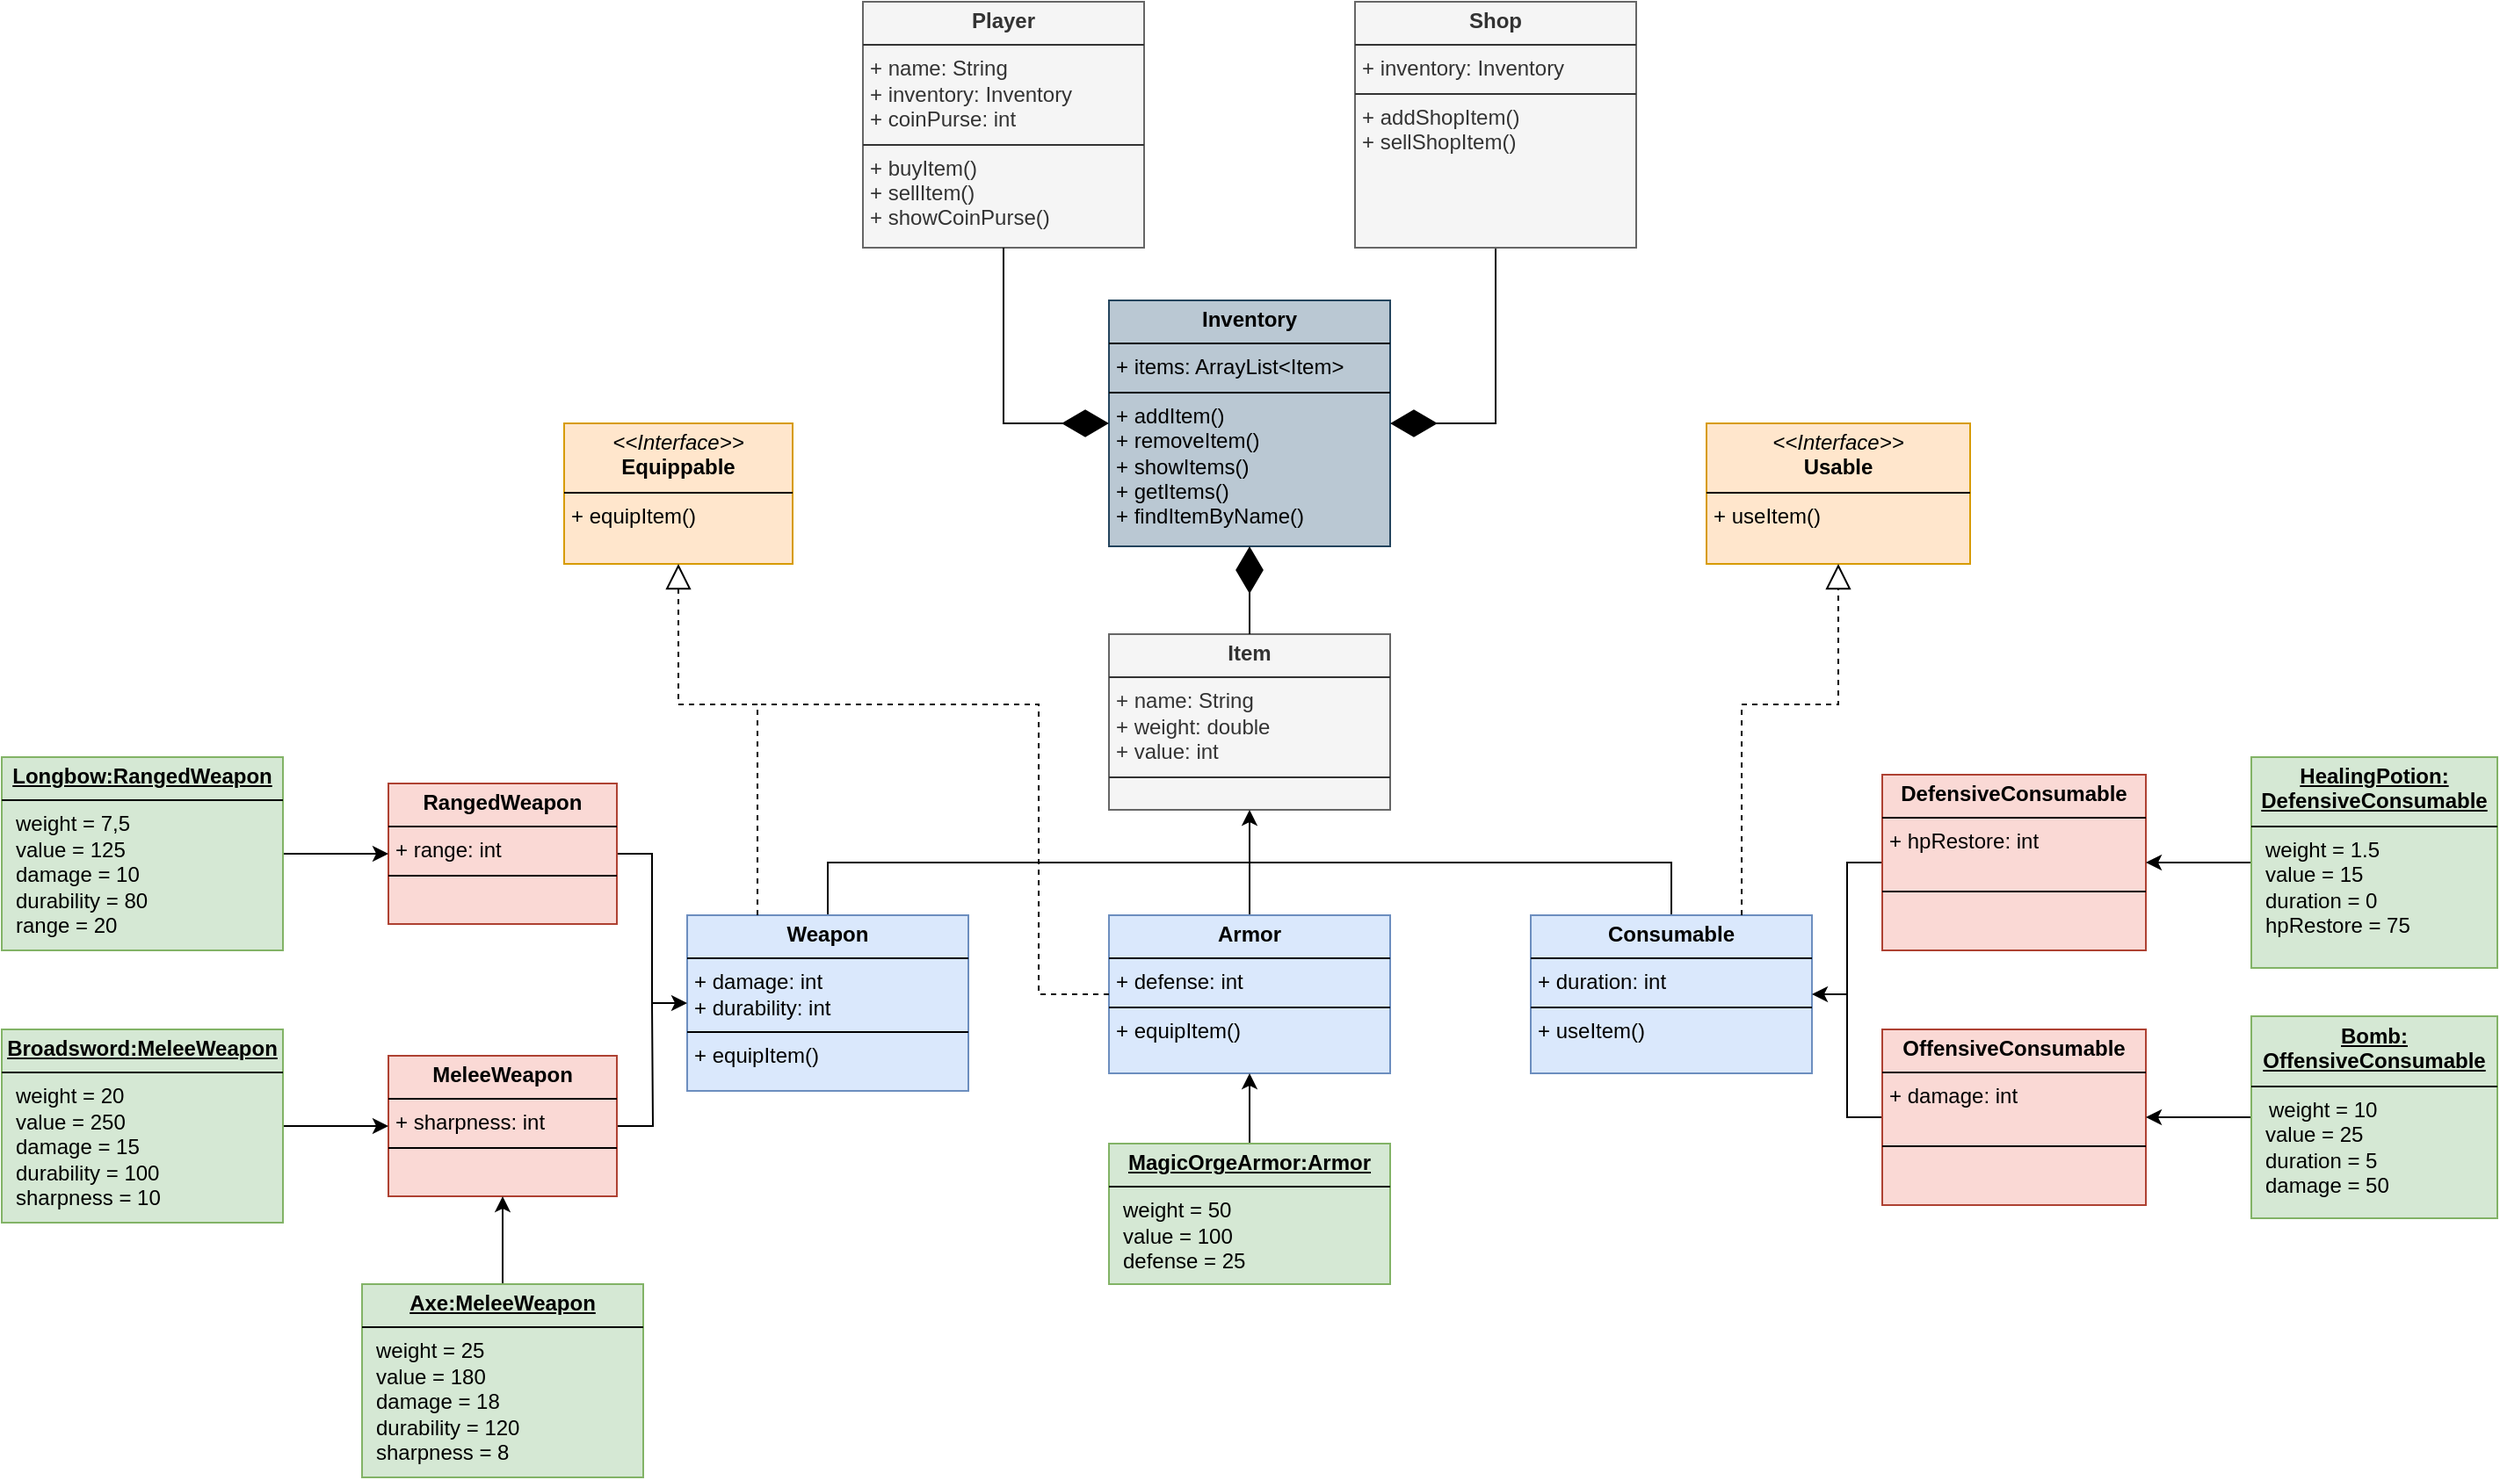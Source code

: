 <mxfile version="24.7.17">
  <diagram name="Sida-1" id="nGjRO231AtSrhJdTdUte">
    <mxGraphModel dx="1985" dy="4330" grid="1" gridSize="10" guides="1" tooltips="1" connect="1" arrows="1" fold="1" page="1" pageScale="1" pageWidth="2339" pageHeight="3300" math="0" shadow="0">
      <root>
        <mxCell id="0" />
        <mxCell id="1" parent="0" />
        <mxCell id="09K2i0G4xFylDFiWso_4-1" value="&lt;p style=&quot;margin:0px;margin-top:4px;text-align:center;&quot;&gt;&lt;b&gt;Inventory&lt;/b&gt;&lt;/p&gt;&lt;hr size=&quot;1&quot; style=&quot;border-style:solid;&quot;&gt;&lt;p style=&quot;margin:0px;margin-left:4px;&quot;&gt;+ items: ArrayList&amp;lt;Item&amp;gt;&lt;/p&gt;&lt;hr size=&quot;1&quot; style=&quot;border-style:solid;&quot;&gt;&lt;p style=&quot;margin:0px;margin-left:4px;&quot;&gt;+ addItem()&lt;/p&gt;&lt;p style=&quot;margin:0px;margin-left:4px;&quot;&gt;+ removeItem()&lt;/p&gt;&lt;p style=&quot;margin:0px;margin-left:4px;&quot;&gt;+ showItems()&lt;/p&gt;&lt;p style=&quot;margin:0px;margin-left:4px;&quot;&gt;+ getItems()&lt;/p&gt;&lt;p style=&quot;margin:0px;margin-left:4px;&quot;&gt;+ findItemByName()&lt;/p&gt;&lt;p style=&quot;margin:0px;margin-left:4px;&quot;&gt;&lt;br&gt;&lt;/p&gt;" style="verticalAlign=top;align=left;overflow=fill;html=1;whiteSpace=wrap;fillColor=#bac8d3;strokeColor=#23445d;" parent="1" vertex="1">
          <mxGeometry x="960" y="-70" width="160" height="140" as="geometry" />
        </mxCell>
        <mxCell id="09K2i0G4xFylDFiWso_4-2" value="&lt;p style=&quot;margin:0px;margin-top:4px;text-align:center;&quot;&gt;&lt;b&gt;Item&lt;/b&gt;&lt;/p&gt;&lt;hr size=&quot;1&quot; style=&quot;border-style:solid;&quot;&gt;&lt;p style=&quot;margin:0px;margin-left:4px;&quot;&gt;+ name: String&lt;/p&gt;&lt;p style=&quot;margin:0px;margin-left:4px;&quot;&gt;+ weight: double&lt;/p&gt;&lt;p style=&quot;margin:0px;margin-left:4px;&quot;&gt;+ value: int&lt;br&gt;&lt;/p&gt;&lt;hr size=&quot;1&quot; style=&quot;border-style:solid;&quot;&gt;&lt;p style=&quot;margin:0px;margin-left:4px;&quot;&gt;&lt;br&gt;&lt;/p&gt;" style="verticalAlign=top;align=left;overflow=fill;html=1;whiteSpace=wrap;fillColor=#f5f5f5;fontColor=#333333;strokeColor=#666666;" parent="1" vertex="1">
          <mxGeometry x="960" y="120" width="160" height="100" as="geometry" />
        </mxCell>
        <mxCell id="09K2i0G4xFylDFiWso_4-6" style="edgeStyle=orthogonalEdgeStyle;rounded=0;orthogonalLoop=1;jettySize=auto;html=1;entryX=0.5;entryY=1;entryDx=0;entryDy=0;" parent="1" source="09K2i0G4xFylDFiWso_4-3" target="09K2i0G4xFylDFiWso_4-2" edge="1">
          <mxGeometry relative="1" as="geometry" />
        </mxCell>
        <mxCell id="09K2i0G4xFylDFiWso_4-3" value="&lt;p style=&quot;margin:0px;margin-top:4px;text-align:center;&quot;&gt;&lt;b&gt;Armor&lt;/b&gt;&lt;/p&gt;&lt;hr size=&quot;1&quot; style=&quot;border-style:solid;&quot;&gt;&lt;p style=&quot;margin:0px;margin-left:4px;&quot;&gt;+ defense: int&lt;/p&gt;&lt;hr size=&quot;1&quot; style=&quot;border-style:solid;&quot;&gt;&lt;p style=&quot;margin:0px;margin-left:4px;&quot;&gt;+ equipItem()&lt;/p&gt;&lt;p style=&quot;margin:0px;margin-left:4px;&quot;&gt;&lt;/p&gt;" style="verticalAlign=top;align=left;overflow=fill;html=1;whiteSpace=wrap;fillColor=#dae8fc;strokeColor=#6c8ebf;" parent="1" vertex="1">
          <mxGeometry x="960" y="280" width="160" height="90" as="geometry" />
        </mxCell>
        <mxCell id="09K2i0G4xFylDFiWso_4-8" style="edgeStyle=orthogonalEdgeStyle;rounded=0;orthogonalLoop=1;jettySize=auto;html=1;endArrow=none;endFill=0;" parent="1" source="09K2i0G4xFylDFiWso_4-4" edge="1">
          <mxGeometry relative="1" as="geometry">
            <mxPoint x="1040" y="250" as="targetPoint" />
            <Array as="points">
              <mxPoint x="800" y="250" />
            </Array>
          </mxGeometry>
        </mxCell>
        <mxCell id="09K2i0G4xFylDFiWso_4-4" value="&lt;p style=&quot;margin:0px;margin-top:4px;text-align:center;&quot;&gt;&lt;b&gt;Weapon&lt;/b&gt;&lt;br&gt;&lt;/p&gt;&lt;hr size=&quot;1&quot; style=&quot;border-style:solid;&quot;&gt;&lt;p style=&quot;margin:0px;margin-left:4px;&quot;&gt;+ damage: int&lt;br&gt;&lt;/p&gt;&lt;p style=&quot;margin:0px;margin-left:4px;&quot;&gt;+ durability: int&lt;/p&gt;&lt;hr size=&quot;1&quot; style=&quot;border-style:solid;&quot;&gt;&lt;p style=&quot;margin:0px;margin-left:4px;&quot;&gt;+ equipItem()&lt;/p&gt;&lt;p style=&quot;margin:0px;margin-left:4px;&quot;&gt;&lt;/p&gt;" style="verticalAlign=top;align=left;overflow=fill;html=1;whiteSpace=wrap;fillColor=#dae8fc;strokeColor=#6c8ebf;" parent="1" vertex="1">
          <mxGeometry x="720" y="280" width="160" height="100" as="geometry" />
        </mxCell>
        <mxCell id="09K2i0G4xFylDFiWso_4-11" style="edgeStyle=orthogonalEdgeStyle;rounded=0;orthogonalLoop=1;jettySize=auto;html=1;endArrow=none;endFill=0;" parent="1" source="09K2i0G4xFylDFiWso_4-5" edge="1">
          <mxGeometry relative="1" as="geometry">
            <mxPoint x="1040" y="250" as="targetPoint" />
            <Array as="points">
              <mxPoint x="1280" y="250" />
            </Array>
          </mxGeometry>
        </mxCell>
        <mxCell id="09K2i0G4xFylDFiWso_4-5" value="&lt;p style=&quot;margin:0px;margin-top:4px;text-align:center;&quot;&gt;&lt;b&gt;Consumable&lt;/b&gt;&lt;/p&gt;&lt;hr size=&quot;1&quot; style=&quot;border-style:solid;&quot;&gt;&lt;p style=&quot;margin:0px;margin-left:4px;&quot;&gt;&lt;span style=&quot;background-color: initial;&quot;&gt;+ duration: int&lt;/span&gt;&lt;/p&gt;&lt;hr size=&quot;1&quot; style=&quot;border-style:solid;&quot;&gt;&lt;p style=&quot;margin:0px;margin-left:4px;&quot;&gt;+ useItem()&lt;/p&gt;" style="verticalAlign=top;align=left;overflow=fill;html=1;whiteSpace=wrap;fillColor=#dae8fc;strokeColor=#6c8ebf;" parent="1" vertex="1">
          <mxGeometry x="1200" y="280" width="160" height="90" as="geometry" />
        </mxCell>
        <mxCell id="09K2i0G4xFylDFiWso_4-12" value="" style="endArrow=diamondThin;endFill=1;endSize=24;html=1;rounded=0;exitX=0.5;exitY=0;exitDx=0;exitDy=0;entryX=0.5;entryY=1;entryDx=0;entryDy=0;" parent="1" source="09K2i0G4xFylDFiWso_4-2" target="09K2i0G4xFylDFiWso_4-1" edge="1">
          <mxGeometry width="160" relative="1" as="geometry">
            <mxPoint x="930" y="180" as="sourcePoint" />
            <mxPoint x="1090" y="180" as="targetPoint" />
          </mxGeometry>
        </mxCell>
        <mxCell id="09K2i0G4xFylDFiWso_4-22" style="edgeStyle=orthogonalEdgeStyle;rounded=0;orthogonalLoop=1;jettySize=auto;html=1;endArrow=none;endFill=0;" parent="1" source="09K2i0G4xFylDFiWso_4-13" edge="1">
          <mxGeometry relative="1" as="geometry">
            <mxPoint x="1380" y="320" as="targetPoint" />
          </mxGeometry>
        </mxCell>
        <mxCell id="09K2i0G4xFylDFiWso_4-13" value="&lt;p style=&quot;margin:0px;margin-top:4px;text-align:center;&quot;&gt;&lt;b&gt;OffensiveConsumable&lt;/b&gt;&lt;br&gt;&lt;/p&gt;&lt;hr size=&quot;1&quot; style=&quot;border-style:solid;&quot;&gt;&lt;p style=&quot;margin:0px;margin-left:4px;&quot;&gt;+ damage: int&lt;/p&gt;&lt;p style=&quot;margin:0px;margin-left:4px;&quot;&gt;&lt;br&gt;&lt;/p&gt;&lt;hr size=&quot;1&quot; style=&quot;border-style:solid;&quot;&gt;&lt;p style=&quot;margin:0px;margin-left:4px;&quot;&gt;&lt;br&gt;&lt;/p&gt;" style="verticalAlign=top;align=left;overflow=fill;html=1;whiteSpace=wrap;fillColor=#fad9d5;strokeColor=#ae4132;" parent="1" vertex="1">
          <mxGeometry x="1400" y="345" width="150" height="100" as="geometry" />
        </mxCell>
        <mxCell id="09K2i0G4xFylDFiWso_4-21" style="edgeStyle=orthogonalEdgeStyle;rounded=0;orthogonalLoop=1;jettySize=auto;html=1;entryX=1;entryY=0.5;entryDx=0;entryDy=0;" parent="1" source="09K2i0G4xFylDFiWso_4-14" target="09K2i0G4xFylDFiWso_4-5" edge="1">
          <mxGeometry relative="1" as="geometry" />
        </mxCell>
        <mxCell id="09K2i0G4xFylDFiWso_4-14" value="&lt;p style=&quot;margin:0px;margin-top:4px;text-align:center;&quot;&gt;&lt;b&gt;DefensiveConsumable&lt;/b&gt;&lt;/p&gt;&lt;hr size=&quot;1&quot; style=&quot;border-style:solid;&quot;&gt;&lt;p style=&quot;margin:0px;margin-left:4px;&quot;&gt;+ hpRestore: int&lt;/p&gt;&lt;p style=&quot;margin:0px;margin-left:4px;&quot;&gt;&lt;br&gt;&lt;/p&gt;&lt;hr size=&quot;1&quot; style=&quot;border-style:solid;&quot;&gt;&lt;p style=&quot;margin:0px;margin-left:4px;&quot;&gt;&lt;br&gt;&lt;/p&gt;" style="verticalAlign=top;align=left;overflow=fill;html=1;whiteSpace=wrap;fillColor=#fad9d5;strokeColor=#ae4132;" parent="1" vertex="1">
          <mxGeometry x="1400" y="200" width="150" height="100" as="geometry" />
        </mxCell>
        <mxCell id="09K2i0G4xFylDFiWso_4-19" style="edgeStyle=orthogonalEdgeStyle;rounded=0;orthogonalLoop=1;jettySize=auto;html=1;entryX=0;entryY=0.5;entryDx=0;entryDy=0;" parent="1" source="09K2i0G4xFylDFiWso_4-15" target="09K2i0G4xFylDFiWso_4-4" edge="1">
          <mxGeometry relative="1" as="geometry" />
        </mxCell>
        <mxCell id="09K2i0G4xFylDFiWso_4-15" value="&lt;p style=&quot;margin:0px;margin-top:4px;text-align:center;&quot;&gt;&lt;b&gt;RangedWeapon&lt;/b&gt;&lt;br&gt;&lt;/p&gt;&lt;hr size=&quot;1&quot; style=&quot;border-style:solid;&quot;&gt;&lt;p style=&quot;margin:0px;margin-left:4px;&quot;&gt;+ range: int&lt;/p&gt;&lt;hr size=&quot;1&quot; style=&quot;border-style:solid;&quot;&gt;&lt;p style=&quot;margin:0px;margin-left:4px;&quot;&gt;&lt;/p&gt;&lt;p style=&quot;margin:0px;margin-left:4px;&quot;&gt;&lt;/p&gt;" style="verticalAlign=top;align=left;overflow=fill;html=1;whiteSpace=wrap;fillColor=#fad9d5;strokeColor=#ae4132;" parent="1" vertex="1">
          <mxGeometry x="550" y="205" width="130" height="80" as="geometry" />
        </mxCell>
        <mxCell id="09K2i0G4xFylDFiWso_4-20" style="edgeStyle=orthogonalEdgeStyle;rounded=0;orthogonalLoop=1;jettySize=auto;html=1;endArrow=none;endFill=0;" parent="1" source="09K2i0G4xFylDFiWso_4-16" edge="1">
          <mxGeometry relative="1" as="geometry">
            <mxPoint x="700.0" y="330" as="targetPoint" />
          </mxGeometry>
        </mxCell>
        <mxCell id="09K2i0G4xFylDFiWso_4-16" value="&lt;p style=&quot;margin:0px;margin-top:4px;text-align:center;&quot;&gt;&lt;b&gt;MeleeWeapon&lt;/b&gt;&lt;br&gt;&lt;/p&gt;&lt;hr size=&quot;1&quot; style=&quot;border-style:solid;&quot;&gt;&lt;p style=&quot;margin:0px;margin-left:4px;&quot;&gt;+ sharpness: int&lt;/p&gt;&lt;hr size=&quot;1&quot; style=&quot;border-style:solid;&quot;&gt;&lt;p style=&quot;margin:0px;margin-left:4px;&quot;&gt;&lt;/p&gt;&lt;p style=&quot;margin:0px;margin-left:4px;&quot;&gt;&lt;/p&gt;" style="verticalAlign=top;align=left;overflow=fill;html=1;whiteSpace=wrap;fillColor=#fad9d5;strokeColor=#ae4132;" parent="1" vertex="1">
          <mxGeometry x="550" y="360" width="130" height="80" as="geometry" />
        </mxCell>
        <mxCell id="09K2i0G4xFylDFiWso_4-17" value="&lt;p style=&quot;margin:0px;margin-top:4px;text-align:center;&quot;&gt;&lt;i&gt;&amp;lt;&amp;lt;Interface&amp;gt;&amp;gt;&lt;/i&gt;&lt;br&gt;&lt;b&gt;Equippable&lt;/b&gt;&lt;/p&gt;&lt;hr size=&quot;1&quot; style=&quot;border-style:solid;&quot;&gt;&lt;p style=&quot;margin:0px;margin-left:4px;&quot;&gt;+ equipItem()&lt;/p&gt;" style="verticalAlign=top;align=left;overflow=fill;html=1;whiteSpace=wrap;fillColor=#ffe6cc;strokeColor=#d79b00;" parent="1" vertex="1">
          <mxGeometry x="650" width="130" height="80" as="geometry" />
        </mxCell>
        <mxCell id="09K2i0G4xFylDFiWso_4-18" value="&lt;p style=&quot;margin:0px;margin-top:4px;text-align:center;&quot;&gt;&lt;i&gt;&amp;lt;&amp;lt;Interface&amp;gt;&amp;gt;&lt;/i&gt;&lt;br&gt;&lt;b&gt;Usable&lt;/b&gt;&lt;/p&gt;&lt;hr size=&quot;1&quot; style=&quot;border-style:solid;&quot;&gt;&lt;p style=&quot;margin:0px;margin-left:4px;&quot;&gt;+ useItem()&lt;/p&gt;" style="verticalAlign=top;align=left;overflow=fill;html=1;whiteSpace=wrap;fillColor=#ffe6cc;strokeColor=#d79b00;" parent="1" vertex="1">
          <mxGeometry x="1300" width="150" height="80" as="geometry" />
        </mxCell>
        <mxCell id="09K2i0G4xFylDFiWso_4-23" value="" style="endArrow=block;dashed=1;endFill=0;endSize=12;html=1;rounded=0;entryX=0.5;entryY=1;entryDx=0;entryDy=0;exitX=0.75;exitY=0;exitDx=0;exitDy=0;" parent="1" source="09K2i0G4xFylDFiWso_4-5" target="09K2i0G4xFylDFiWso_4-18" edge="1">
          <mxGeometry width="160" relative="1" as="geometry">
            <mxPoint x="1010" y="320" as="sourcePoint" />
            <mxPoint x="1170" y="320" as="targetPoint" />
            <Array as="points">
              <mxPoint x="1320" y="160" />
              <mxPoint x="1375" y="160" />
            </Array>
          </mxGeometry>
        </mxCell>
        <mxCell id="09K2i0G4xFylDFiWso_4-25" value="" style="endArrow=block;dashed=1;endFill=0;endSize=12;html=1;rounded=0;exitX=0.25;exitY=0;exitDx=0;exitDy=0;entryX=0.5;entryY=1;entryDx=0;entryDy=0;" parent="1" source="09K2i0G4xFylDFiWso_4-4" target="09K2i0G4xFylDFiWso_4-17" edge="1">
          <mxGeometry width="160" relative="1" as="geometry">
            <mxPoint x="940" y="170" as="sourcePoint" />
            <mxPoint x="760" y="150" as="targetPoint" />
            <Array as="points">
              <mxPoint x="760" y="160" />
              <mxPoint x="715" y="160" />
            </Array>
          </mxGeometry>
        </mxCell>
        <mxCell id="09K2i0G4xFylDFiWso_4-26" value="" style="endArrow=none;dashed=1;endFill=0;endSize=12;html=1;rounded=0;exitX=0;exitY=0.5;exitDx=0;exitDy=0;" parent="1" source="09K2i0G4xFylDFiWso_4-3" edge="1">
          <mxGeometry width="160" relative="1" as="geometry">
            <mxPoint x="940" y="170" as="sourcePoint" />
            <mxPoint x="760" y="160" as="targetPoint" />
            <Array as="points">
              <mxPoint x="920" y="325" />
              <mxPoint x="920" y="160" />
              <mxPoint x="760" y="160" />
            </Array>
          </mxGeometry>
        </mxCell>
        <mxCell id="09K2i0G4xFylDFiWso_4-33" style="edgeStyle=orthogonalEdgeStyle;rounded=0;orthogonalLoop=1;jettySize=auto;html=1;exitX=1;exitY=0.5;exitDx=0;exitDy=0;" parent="1" source="09K2i0G4xFylDFiWso_4-27" target="09K2i0G4xFylDFiWso_4-15" edge="1">
          <mxGeometry relative="1" as="geometry" />
        </mxCell>
        <mxCell id="09K2i0G4xFylDFiWso_4-27" value="&lt;p style=&quot;margin:0px;margin-top:4px;text-align:center;text-decoration:underline;&quot;&gt;&lt;b&gt;Longbow:RangedWeapon&lt;/b&gt;&lt;/p&gt;&lt;hr size=&quot;1&quot; style=&quot;border-style:solid;&quot;&gt;&lt;p style=&quot;margin: 0px 0px 0px 8px;&quot;&gt;weight = 7,5&lt;/p&gt;&lt;p style=&quot;margin: 0px 0px 0px 8px;&quot;&gt;value = 125&lt;/p&gt;&lt;p style=&quot;margin: 0px 0px 0px 8px;&quot;&gt;damage = 10&lt;/p&gt;&lt;p style=&quot;margin: 0px 0px 0px 8px;&quot;&gt;durability = 80&lt;/p&gt;&lt;p style=&quot;margin: 0px 0px 0px 8px;&quot;&gt;range = 20&lt;/p&gt;" style="verticalAlign=top;align=left;overflow=fill;html=1;whiteSpace=wrap;fillColor=#d5e8d4;strokeColor=#82b366;" parent="1" vertex="1">
          <mxGeometry x="330" y="190" width="160" height="110" as="geometry" />
        </mxCell>
        <mxCell id="09K2i0G4xFylDFiWso_4-34" style="edgeStyle=orthogonalEdgeStyle;rounded=0;orthogonalLoop=1;jettySize=auto;html=1;entryX=0;entryY=0.5;entryDx=0;entryDy=0;" parent="1" source="09K2i0G4xFylDFiWso_4-28" target="09K2i0G4xFylDFiWso_4-16" edge="1">
          <mxGeometry relative="1" as="geometry" />
        </mxCell>
        <mxCell id="09K2i0G4xFylDFiWso_4-28" value="&lt;p style=&quot;margin:0px;margin-top:4px;text-align:center;text-decoration:underline;&quot;&gt;&lt;b&gt;Broadsword:MeleeWeapon&lt;/b&gt;&lt;/p&gt;&lt;hr size=&quot;1&quot; style=&quot;border-style:solid;&quot;&gt;&lt;p style=&quot;margin:0px;margin-left:8px;&quot;&gt;weight = 20&lt;/p&gt;&lt;p style=&quot;margin:0px;margin-left:8px;&quot;&gt;value = 250&lt;/p&gt;&lt;p style=&quot;margin:0px;margin-left:8px;&quot;&gt;damage = 15&lt;/p&gt;&lt;p style=&quot;margin:0px;margin-left:8px;&quot;&gt;durability = 100&lt;/p&gt;&lt;p style=&quot;margin:0px;margin-left:8px;&quot;&gt;sharpness = 10&lt;/p&gt;" style="verticalAlign=top;align=left;overflow=fill;html=1;whiteSpace=wrap;fillColor=#d5e8d4;strokeColor=#82b366;" parent="1" vertex="1">
          <mxGeometry x="330" y="345" width="160" height="110" as="geometry" />
        </mxCell>
        <mxCell id="09K2i0G4xFylDFiWso_4-36" style="edgeStyle=orthogonalEdgeStyle;rounded=0;orthogonalLoop=1;jettySize=auto;html=1;entryX=0.5;entryY=1;entryDx=0;entryDy=0;" parent="1" source="09K2i0G4xFylDFiWso_4-30" target="09K2i0G4xFylDFiWso_4-3" edge="1">
          <mxGeometry relative="1" as="geometry" />
        </mxCell>
        <mxCell id="09K2i0G4xFylDFiWso_4-30" value="&lt;p style=&quot;margin:0px;margin-top:4px;text-align:center;text-decoration:underline;&quot;&gt;&lt;b&gt;MagicOrgeArmor:Armor&lt;/b&gt;&lt;/p&gt;&lt;hr size=&quot;1&quot; style=&quot;border-style:solid;&quot;&gt;&lt;p style=&quot;margin:0px;margin-left:8px;&quot;&gt;weight = 50&lt;/p&gt;&lt;p style=&quot;margin:0px;margin-left:8px;&quot;&gt;value = 100&lt;/p&gt;&lt;p style=&quot;margin:0px;margin-left:8px;&quot;&gt;defense = 25&lt;/p&gt;" style="verticalAlign=top;align=left;overflow=fill;html=1;whiteSpace=wrap;fillColor=#d5e8d4;strokeColor=#82b366;" parent="1" vertex="1">
          <mxGeometry x="960" y="410" width="160" height="80" as="geometry" />
        </mxCell>
        <mxCell id="09K2i0G4xFylDFiWso_4-37" style="edgeStyle=orthogonalEdgeStyle;rounded=0;orthogonalLoop=1;jettySize=auto;html=1;entryX=1;entryY=0.5;entryDx=0;entryDy=0;" parent="1" source="09K2i0G4xFylDFiWso_4-31" target="09K2i0G4xFylDFiWso_4-13" edge="1">
          <mxGeometry relative="1" as="geometry" />
        </mxCell>
        <mxCell id="09K2i0G4xFylDFiWso_4-31" value="&lt;p style=&quot;margin:0px;margin-top:4px;text-align:center;text-decoration:underline;&quot;&gt;&lt;b&gt;Bomb: OffensiveConsumable&lt;/b&gt;&lt;/p&gt;&lt;hr size=&quot;1&quot; style=&quot;border-style:solid;&quot;&gt;&lt;div&gt;&amp;nbsp; &amp;nbsp;&lt;span style=&quot;background-color: initial;&quot;&gt;weight = 10&lt;/span&gt;&lt;/div&gt;&lt;p style=&quot;margin: 0px 0px 0px 8px;&quot;&gt;value = 25&lt;/p&gt;&lt;p style=&quot;margin: 0px 0px 0px 8px;&quot;&gt;duration = 5&lt;/p&gt;&lt;p style=&quot;margin: 0px 0px 0px 8px;&quot;&gt;damage = 50&lt;/p&gt;" style="verticalAlign=top;align=left;overflow=fill;html=1;whiteSpace=wrap;fillColor=#d5e8d4;strokeColor=#82b366;" parent="1" vertex="1">
          <mxGeometry x="1610" y="337.5" width="140" height="115" as="geometry" />
        </mxCell>
        <mxCell id="09K2i0G4xFylDFiWso_4-38" style="edgeStyle=orthogonalEdgeStyle;rounded=0;orthogonalLoop=1;jettySize=auto;html=1;entryX=1;entryY=0.5;entryDx=0;entryDy=0;" parent="1" source="09K2i0G4xFylDFiWso_4-32" target="09K2i0G4xFylDFiWso_4-14" edge="1">
          <mxGeometry relative="1" as="geometry" />
        </mxCell>
        <mxCell id="09K2i0G4xFylDFiWso_4-32" value="&lt;p style=&quot;margin:0px;margin-top:4px;text-align:center;text-decoration:underline;&quot;&gt;&lt;b&gt;HealingPotion: DefensiveConsumable&lt;/b&gt;&lt;/p&gt;&lt;hr size=&quot;1&quot; style=&quot;border-style:solid;&quot;&gt;&lt;p style=&quot;margin:0px;margin-left:8px;&quot;&gt;&lt;span style=&quot;background-color: initial;&quot;&gt;weight = 1.5&lt;/span&gt;&lt;br&gt;&lt;/p&gt;&lt;p style=&quot;margin:0px;margin-left:8px;&quot;&gt;value = 15&lt;/p&gt;&lt;p style=&quot;margin:0px;margin-left:8px;&quot;&gt;duration = 0&lt;/p&gt;&lt;p style=&quot;margin:0px;margin-left:8px;&quot;&gt;hpRestore = 75&lt;/p&gt;" style="verticalAlign=top;align=left;overflow=fill;html=1;whiteSpace=wrap;fillColor=#d5e8d4;strokeColor=#82b366;" parent="1" vertex="1">
          <mxGeometry x="1610" y="190" width="140" height="120" as="geometry" />
        </mxCell>
        <mxCell id="iP6bsnOSbukQ4MzWGsXR-2" value="&lt;p style=&quot;margin:0px;margin-top:4px;text-align:center;&quot;&gt;&lt;b&gt;Player&lt;/b&gt;&lt;/p&gt;&lt;hr size=&quot;1&quot; style=&quot;border-style:solid;&quot;&gt;&lt;p style=&quot;margin:0px;margin-left:4px;&quot;&gt;+ name: String&lt;/p&gt;&lt;p style=&quot;margin:0px;margin-left:4px;&quot;&gt;+ inventory: Inventory&lt;/p&gt;&lt;p style=&quot;margin:0px;margin-left:4px;&quot;&gt;+ coinPurse: int&lt;br&gt;&lt;/p&gt;&lt;hr size=&quot;1&quot; style=&quot;border-style:solid;&quot;&gt;&lt;p style=&quot;margin:0px;margin-left:4px;&quot;&gt;+ buyItem()&lt;/p&gt;&lt;p style=&quot;margin:0px;margin-left:4px;&quot;&gt;+ sellItem()&lt;/p&gt;&lt;p style=&quot;margin:0px;margin-left:4px;&quot;&gt;+ showCoinPurse()&lt;/p&gt;&lt;p style=&quot;margin:0px;margin-left:4px;&quot;&gt;&lt;br&gt;&lt;/p&gt;" style="verticalAlign=top;align=left;overflow=fill;html=1;whiteSpace=wrap;fillColor=#f5f5f5;fontColor=#333333;strokeColor=#666666;" vertex="1" parent="1">
          <mxGeometry x="820" y="-240" width="160" height="140" as="geometry" />
        </mxCell>
        <mxCell id="iP6bsnOSbukQ4MzWGsXR-5" value="" style="endArrow=diamondThin;endFill=1;endSize=24;html=1;rounded=0;exitX=0.5;exitY=1;exitDx=0;exitDy=0;entryX=0;entryY=0.5;entryDx=0;entryDy=0;" edge="1" parent="1" source="iP6bsnOSbukQ4MzWGsXR-2" target="09K2i0G4xFylDFiWso_4-1">
          <mxGeometry width="160" relative="1" as="geometry">
            <mxPoint x="1050" y="20" as="sourcePoint" />
            <mxPoint x="1210" y="20" as="targetPoint" />
            <Array as="points">
              <mxPoint x="900" />
            </Array>
          </mxGeometry>
        </mxCell>
        <mxCell id="iP6bsnOSbukQ4MzWGsXR-6" value="" style="endArrow=diamondThin;endFill=1;endSize=24;html=1;rounded=0;exitX=0.5;exitY=1;exitDx=0;exitDy=0;entryX=1;entryY=0.5;entryDx=0;entryDy=0;entryPerimeter=0;" edge="1" parent="1" target="09K2i0G4xFylDFiWso_4-1">
          <mxGeometry width="160" relative="1" as="geometry">
            <mxPoint x="1180" y="-100" as="sourcePoint" />
            <mxPoint x="1121" y="20" as="targetPoint" />
            <Array as="points">
              <mxPoint x="1180" />
            </Array>
          </mxGeometry>
        </mxCell>
        <mxCell id="iP6bsnOSbukQ4MzWGsXR-7" value="&lt;p style=&quot;margin:0px;margin-top:4px;text-align:center;&quot;&gt;&lt;b&gt;Shop&lt;/b&gt;&lt;/p&gt;&lt;hr size=&quot;1&quot; style=&quot;border-style:solid;&quot;&gt;&lt;p style=&quot;margin:0px;margin-left:4px;&quot;&gt;+ inventory: Inventory&lt;/p&gt;&lt;hr size=&quot;1&quot; style=&quot;border-style:solid;&quot;&gt;&lt;p style=&quot;margin:0px;margin-left:4px;&quot;&gt;+ addShopItem()&lt;/p&gt;&lt;p style=&quot;margin:0px;margin-left:4px;&quot;&gt;+ sellShopItem()&lt;/p&gt;" style="verticalAlign=top;align=left;overflow=fill;html=1;whiteSpace=wrap;fillColor=#f5f5f5;fontColor=#333333;strokeColor=#666666;" vertex="1" parent="1">
          <mxGeometry x="1100" y="-240" width="160" height="140" as="geometry" />
        </mxCell>
        <mxCell id="iP6bsnOSbukQ4MzWGsXR-9" style="edgeStyle=orthogonalEdgeStyle;rounded=0;orthogonalLoop=1;jettySize=auto;html=1;exitX=0.5;exitY=0;exitDx=0;exitDy=0;entryX=0.5;entryY=1;entryDx=0;entryDy=0;" edge="1" parent="1" source="iP6bsnOSbukQ4MzWGsXR-8" target="09K2i0G4xFylDFiWso_4-16">
          <mxGeometry relative="1" as="geometry" />
        </mxCell>
        <mxCell id="iP6bsnOSbukQ4MzWGsXR-8" value="&lt;p style=&quot;margin:0px;margin-top:4px;text-align:center;text-decoration:underline;&quot;&gt;&lt;b&gt;Axe:MeleeWeapon&lt;/b&gt;&lt;/p&gt;&lt;hr size=&quot;1&quot; style=&quot;border-style:solid;&quot;&gt;&lt;p style=&quot;margin:0px;margin-left:8px;&quot;&gt;weight = 25&lt;/p&gt;&lt;p style=&quot;margin:0px;margin-left:8px;&quot;&gt;value = 180&lt;/p&gt;&lt;p style=&quot;margin:0px;margin-left:8px;&quot;&gt;damage = 18&lt;/p&gt;&lt;p style=&quot;margin:0px;margin-left:8px;&quot;&gt;durability = 120&lt;/p&gt;&lt;p style=&quot;margin:0px;margin-left:8px;&quot;&gt;sharpness = 8&lt;/p&gt;" style="verticalAlign=top;align=left;overflow=fill;html=1;whiteSpace=wrap;fillColor=#d5e8d4;strokeColor=#82b366;" vertex="1" parent="1">
          <mxGeometry x="535" y="490" width="160" height="110" as="geometry" />
        </mxCell>
      </root>
    </mxGraphModel>
  </diagram>
</mxfile>
